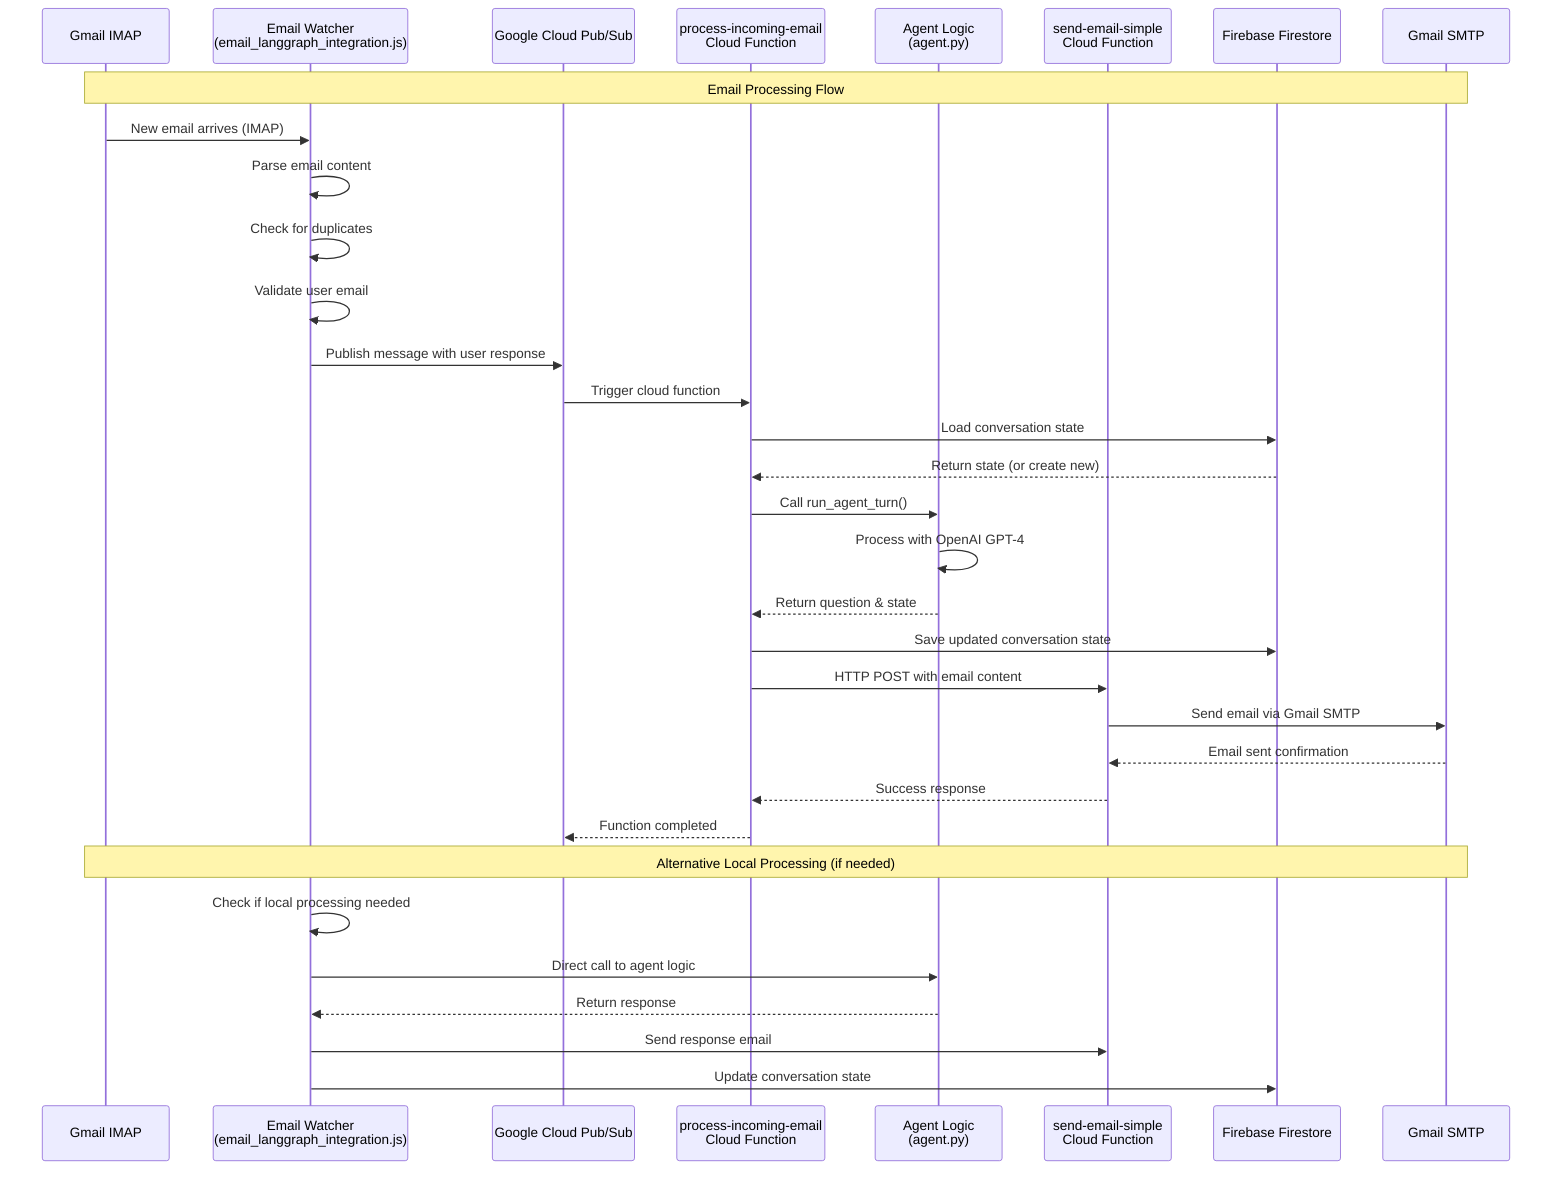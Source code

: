 sequenceDiagram
    participant Gmail as Gmail IMAP
    participant Watcher as Email Watcher<br/>(email_langgraph_integration.js)
    participant PubSub as Google Cloud Pub/Sub
    participant ProcessFn as process-incoming-email<br/>Cloud Function
    participant Agent as Agent Logic<br/>(agent.py)
    participant EmailFn as send-email-simple<br/>Cloud Function
    participant Firebase as Firebase Firestore
    participant SMTP as Gmail SMTP
    
    Note over Gmail,SMTP: Email Processing Flow
    
    %% Email arrives
    Gmail->>Watcher: New email arrives (IMAP)
    Watcher->>Watcher: Parse email content
    Watcher->>Watcher: Check for duplicates
    Watcher->>Watcher: Validate user email
    
    %% Publish to Pub/Sub
    Watcher->>PubSub: Publish message with user response
    PubSub->>ProcessFn: Trigger cloud function
    
    %% Process in Cloud Function
    ProcessFn->>Firebase: Load conversation state
    Firebase-->>ProcessFn: Return state (or create new)
    
    ProcessFn->>Agent: Call run_agent_turn()
    Agent->>Agent: Process with OpenAI GPT-4
    Agent-->>ProcessFn: Return question & state
    
    %% Save state and send email
    ProcessFn->>Firebase: Save updated conversation state
    ProcessFn->>EmailFn: HTTP POST with email content
    EmailFn->>SMTP: Send email via Gmail SMTP
    SMTP-->>EmailFn: Email sent confirmation
    EmailFn-->>ProcessFn: Success response
    ProcessFn-->>PubSub: Function completed
    
    Note over Gmail,SMTP: Alternative Local Processing (if needed)
    
    %% Local processing path
    Watcher->>Watcher: Check if local processing needed
    Watcher->>Agent: Direct call to agent logic
    Agent-->>Watcher: Return response
    Watcher->>EmailFn: Send response email
    Watcher->>Firebase: Update conversation state